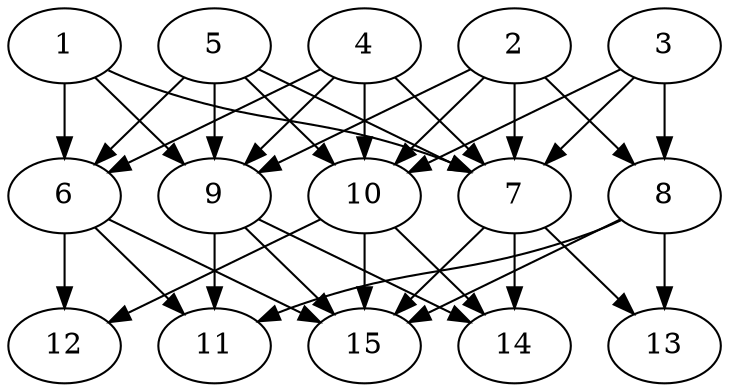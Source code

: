 // DAG automatically generated by daggen at Thu Oct  3 13:59:26 2019
// ./daggen --dot -n 15 --ccr 0.3 --fat 0.7 --regular 0.9 --density 0.9 --mindata 5242880 --maxdata 52428800 
digraph G {
  1 [size="63313920", alpha="0.16", expect_size="18994176"] 
  1 -> 6 [size ="18994176"]
  1 -> 7 [size ="18994176"]
  1 -> 9 [size ="18994176"]
  2 [size="87592960", alpha="0.20", expect_size="26277888"] 
  2 -> 7 [size ="26277888"]
  2 -> 8 [size ="26277888"]
  2 -> 9 [size ="26277888"]
  2 -> 10 [size ="26277888"]
  3 [size="49735680", alpha="0.05", expect_size="14920704"] 
  3 -> 7 [size ="14920704"]
  3 -> 8 [size ="14920704"]
  3 -> 10 [size ="14920704"]
  4 [size="44083200", alpha="0.08", expect_size="13224960"] 
  4 -> 6 [size ="13224960"]
  4 -> 7 [size ="13224960"]
  4 -> 9 [size ="13224960"]
  4 -> 10 [size ="13224960"]
  5 [size="47953920", alpha="0.02", expect_size="14386176"] 
  5 -> 6 [size ="14386176"]
  5 -> 7 [size ="14386176"]
  5 -> 9 [size ="14386176"]
  5 -> 10 [size ="14386176"]
  6 [size="43250347", alpha="0.05", expect_size="12975104"] 
  6 -> 11 [size ="12975104"]
  6 -> 12 [size ="12975104"]
  6 -> 15 [size ="12975104"]
  7 [size="17800533", alpha="0.07", expect_size="5340160"] 
  7 -> 13 [size ="5340160"]
  7 -> 14 [size ="5340160"]
  7 -> 15 [size ="5340160"]
  8 [size="55029760", alpha="0.11", expect_size="16508928"] 
  8 -> 11 [size ="16508928"]
  8 -> 13 [size ="16508928"]
  8 -> 15 [size ="16508928"]
  9 [size="77469013", alpha="0.19", expect_size="23240704"] 
  9 -> 11 [size ="23240704"]
  9 -> 14 [size ="23240704"]
  9 -> 15 [size ="23240704"]
  10 [size="149760000", alpha="0.07", expect_size="44928000"] 
  10 -> 12 [size ="44928000"]
  10 -> 14 [size ="44928000"]
  10 -> 15 [size ="44928000"]
  11 [size="160901120", alpha="0.10", expect_size="48270336"] 
  12 [size="128023893", alpha="0.08", expect_size="38407168"] 
  13 [size="124620800", alpha="0.15", expect_size="37386240"] 
  14 [size="163979947", alpha="0.05", expect_size="49193984"] 
  15 [size="67372373", alpha="0.12", expect_size="20211712"] 
}
